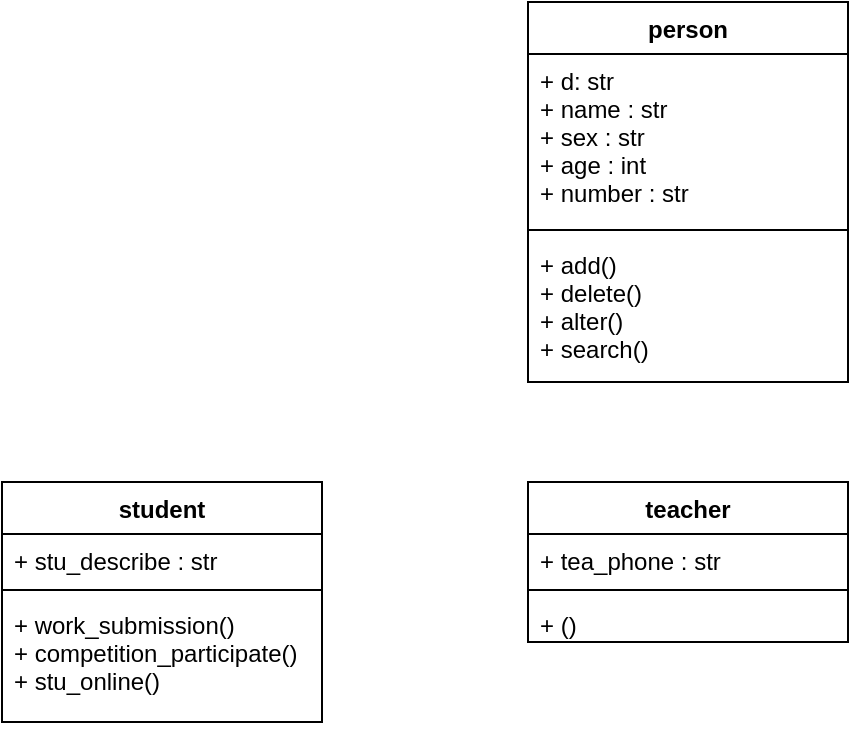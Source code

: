 <mxfile type="github" version="12.2.0" pages="1">
  <diagram id="kNJaRSYR2laIv3SLOteu" name="Page-1">
    <mxGraphModel grid="1" dx="1024" dy="562" gridSize="10" guides="1" tooltips="1" connect="1" arrows="1" fold="1" page="1" pageScale="1" pageWidth="827" pageHeight="1169" background="none" math="0" shadow="0">
      <root>
        <mxCell id="0"/>
        <mxCell id="1" parent="0"/>
        <mxCell id="h46t7ZVLvmUZL9ephCK2-1" value="student" parent="1" style="swimlane;fontStyle=1;align=center;verticalAlign=top;childLayout=stackLayout;horizontal=1;startSize=26;horizontalStack=0;resizeParent=1;resizeParentMax=0;resizeLast=0;collapsible=1;marginBottom=0;" vertex="1">
          <mxGeometry as="geometry" y="250" x="70" height="120" width="160"/>
        </mxCell>
        <mxCell id="h46t7ZVLvmUZL9ephCK2-2" value="+ stu_describe : str&#xa;" parent="h46t7ZVLvmUZL9ephCK2-1" style="text;strokeColor=none;fillColor=none;align=left;verticalAlign=top;spacingLeft=4;spacingRight=4;overflow=hidden;rotatable=0;points=[[0,0.5],[1,0.5]];portConstraint=eastwest;" vertex="1">
          <mxGeometry as="geometry" y="26" height="24" width="160"/>
        </mxCell>
        <mxCell id="h46t7ZVLvmUZL9ephCK2-3" value="" parent="h46t7ZVLvmUZL9ephCK2-1" style="line;strokeWidth=1;fillColor=none;align=left;verticalAlign=middle;spacingTop=-1;spacingLeft=3;spacingRight=3;rotatable=0;labelPosition=right;points=[];portConstraint=eastwest;" vertex="1">
          <mxGeometry as="geometry" y="50" height="8" width="160"/>
        </mxCell>
        <mxCell id="h46t7ZVLvmUZL9ephCK2-4" value="+ work_submission()&#xa;+ competition_participate()&#xa;+ stu_online()" parent="h46t7ZVLvmUZL9ephCK2-1" style="text;strokeColor=none;fillColor=none;align=left;verticalAlign=top;spacingLeft=4;spacingRight=4;overflow=hidden;rotatable=0;points=[[0,0.5],[1,0.5]];portConstraint=eastwest;" vertex="1">
          <mxGeometry as="geometry" y="58" height="62" width="160"/>
        </mxCell>
        <mxCell id="h46t7ZVLvmUZL9ephCK2-13" value="teacher" parent="1" style="swimlane;fontStyle=1;align=center;verticalAlign=top;childLayout=stackLayout;horizontal=1;startSize=26;horizontalStack=0;resizeParent=1;resizeParentMax=0;resizeLast=0;collapsible=1;marginBottom=0;" vertex="1">
          <mxGeometry as="geometry" y="250" x="333" height="80" width="160"/>
        </mxCell>
        <mxCell id="h46t7ZVLvmUZL9ephCK2-14" value="+ tea_phone : str&#xa;" parent="h46t7ZVLvmUZL9ephCK2-13" style="text;strokeColor=none;fillColor=none;align=left;verticalAlign=top;spacingLeft=4;spacingRight=4;overflow=hidden;rotatable=0;points=[[0,0.5],[1,0.5]];portConstraint=eastwest;" vertex="1">
          <mxGeometry as="geometry" y="26" height="24" width="160"/>
        </mxCell>
        <mxCell id="h46t7ZVLvmUZL9ephCK2-15" value="" parent="h46t7ZVLvmUZL9ephCK2-13" style="line;strokeWidth=1;fillColor=none;align=left;verticalAlign=middle;spacingTop=-1;spacingLeft=3;spacingRight=3;rotatable=0;labelPosition=right;points=[];portConstraint=eastwest;" vertex="1">
          <mxGeometry as="geometry" y="50" height="8" width="160"/>
        </mxCell>
        <mxCell id="h46t7ZVLvmUZL9ephCK2-16" value="+ ()" parent="h46t7ZVLvmUZL9ephCK2-13" style="text;strokeColor=none;fillColor=none;align=left;verticalAlign=top;spacingLeft=4;spacingRight=4;overflow=hidden;rotatable=0;points=[[0,0.5],[1,0.5]];portConstraint=eastwest;" vertex="1">
          <mxGeometry as="geometry" y="58" height="22" width="160"/>
        </mxCell>
        <mxCell id="h46t7ZVLvmUZL9ephCK2-17" value="person" parent="1" style="swimlane;fontStyle=1;align=center;verticalAlign=top;childLayout=stackLayout;horizontal=1;startSize=26;horizontalStack=0;resizeParent=1;resizeParentMax=0;resizeLast=0;collapsible=1;marginBottom=0;" vertex="1">
          <mxGeometry as="geometry" y="10" x="333" height="190" width="160"/>
        </mxCell>
        <mxCell id="h46t7ZVLvmUZL9ephCK2-18" value="+ d: str&#xa;+ name : str&#xa;+ sex : str&#xa;+ age : int&#xa;+ number : str&#xa;" parent="h46t7ZVLvmUZL9ephCK2-17" style="text;strokeColor=none;fillColor=none;align=left;verticalAlign=top;spacingLeft=4;spacingRight=4;overflow=hidden;rotatable=0;points=[[0,0.5],[1,0.5]];portConstraint=eastwest;" vertex="1">
          <mxGeometry as="geometry" y="26" height="84" width="160"/>
        </mxCell>
        <mxCell id="h46t7ZVLvmUZL9ephCK2-19" value="" parent="h46t7ZVLvmUZL9ephCK2-17" style="line;strokeWidth=1;fillColor=none;align=left;verticalAlign=middle;spacingTop=-1;spacingLeft=3;spacingRight=3;rotatable=0;labelPosition=right;points=[];portConstraint=eastwest;" vertex="1">
          <mxGeometry as="geometry" y="110" height="8" width="160"/>
        </mxCell>
        <mxCell id="h46t7ZVLvmUZL9ephCK2-20" value="+ add()&#xa;+ delete()&#xa;+ alter()&#xa;+ search()" parent="h46t7ZVLvmUZL9ephCK2-17" style="text;strokeColor=none;fillColor=none;align=left;verticalAlign=top;spacingLeft=4;spacingRight=4;overflow=hidden;rotatable=0;points=[[0,0.5],[1,0.5]];portConstraint=eastwest;" vertex="1">
          <mxGeometry as="geometry" y="118" height="72" width="160"/>
        </mxCell>
      </root>
    </mxGraphModel>
  </diagram>
</mxfile>
